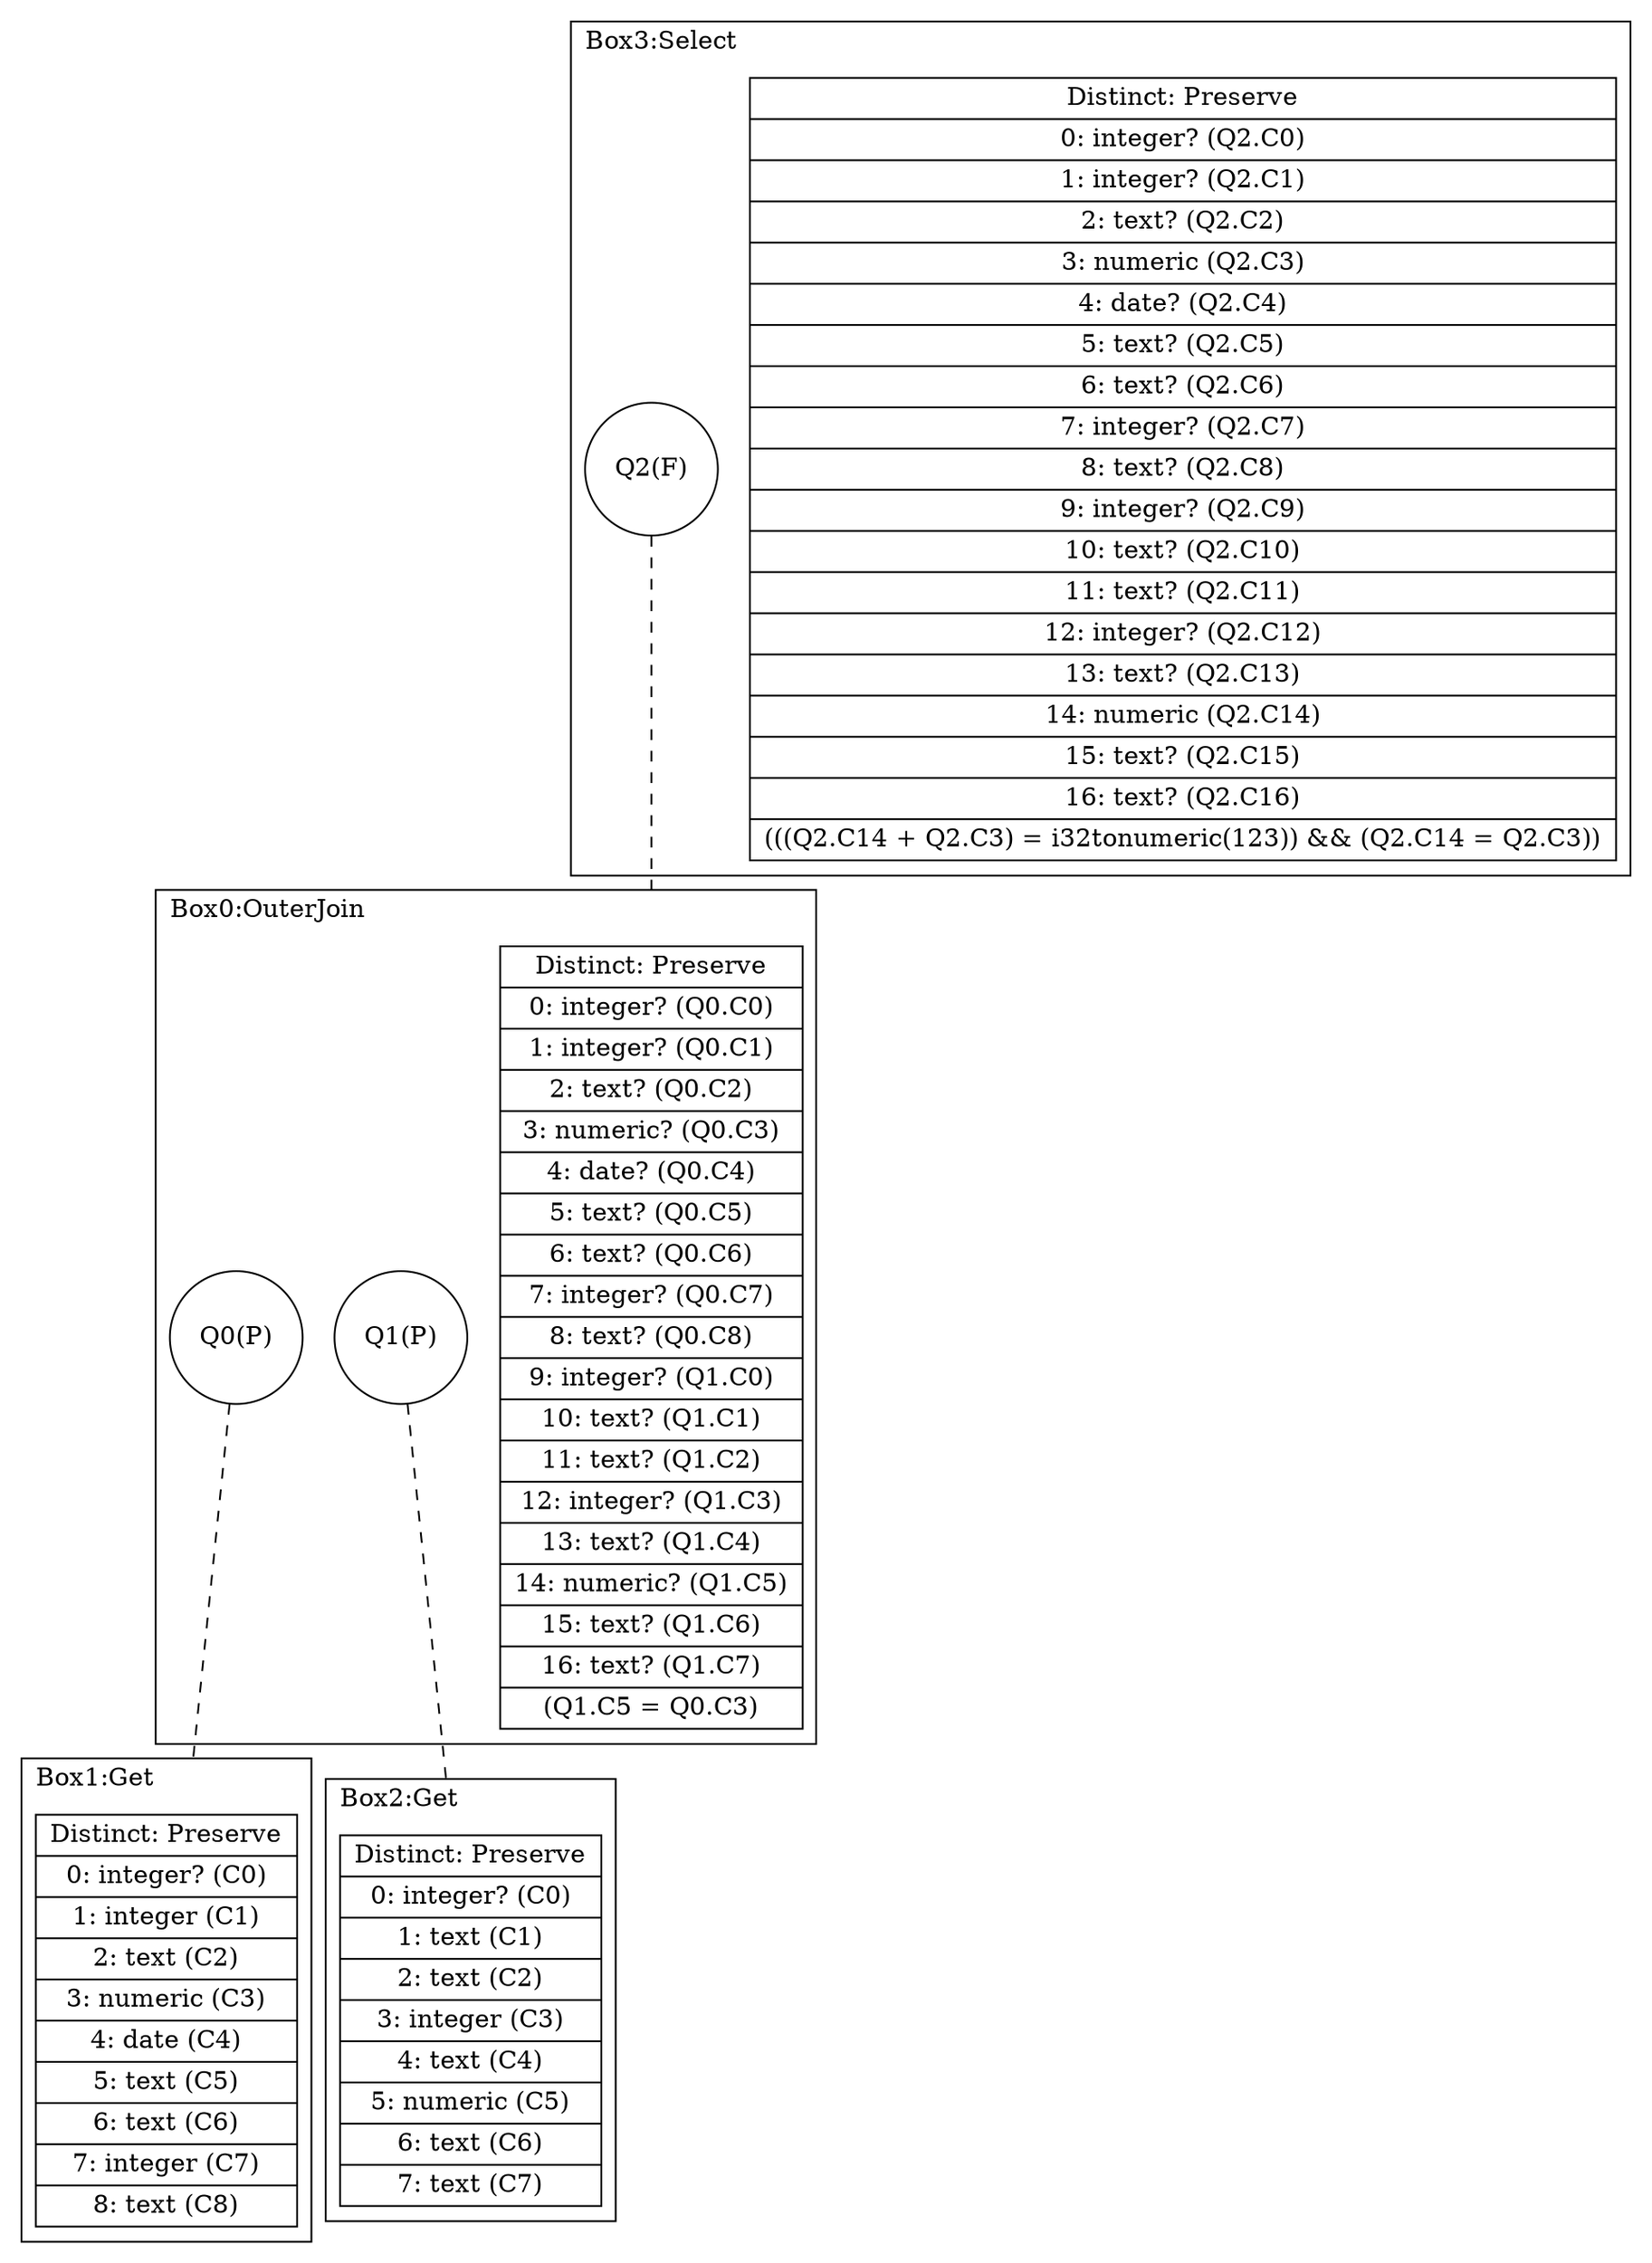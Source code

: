 digraph G {
    compound = true
    labeljust = l
    label = ""
    node [ shape = box ]
    subgraph cluster3 {
        label = "Box3:Select"
        boxhead3 [ shape = record, label = "{ Distinct: Preserve| 0: integer? (Q2.C0)| 1: integer? (Q2.C1)| 2: text? (Q2.C2)| 3: numeric (Q2.C3)| 4: date? (Q2.C4)| 5: text? (Q2.C5)| 6: text? (Q2.C6)| 7: integer? (Q2.C7)| 8: text? (Q2.C8)| 9: integer? (Q2.C9)| 10: text? (Q2.C10)| 11: text? (Q2.C11)| 12: integer? (Q2.C12)| 13: text? (Q2.C13)| 14: numeric (Q2.C14)| 15: text? (Q2.C15)| 16: text? (Q2.C16)| (((Q2.C14 + Q2.C3) = i32tonumeric(123)) && (Q2.C14 = Q2.C3)) }" ]
        {
            rank = same
            node [ shape = circle ]
            Q2 [ label = "Q2(F)" ]
        }
    }
    subgraph cluster0 {
        label = "Box0:OuterJoin"
        boxhead0 [ shape = record, label = "{ Distinct: Preserve| 0: integer? (Q0.C0)| 1: integer? (Q0.C1)| 2: text? (Q0.C2)| 3: numeric? (Q0.C3)| 4: date? (Q0.C4)| 5: text? (Q0.C5)| 6: text? (Q0.C6)| 7: integer? (Q0.C7)| 8: text? (Q0.C8)| 9: integer? (Q1.C0)| 10: text? (Q1.C1)| 11: text? (Q1.C2)| 12: integer? (Q1.C3)| 13: text? (Q1.C4)| 14: numeric? (Q1.C5)| 15: text? (Q1.C6)| 16: text? (Q1.C7)| (Q1.C5 = Q0.C3) }" ]
        {
            rank = same
            node [ shape = circle ]
            Q0 [ label = "Q0(P)" ]
            Q1 [ label = "Q1(P)" ]
        }
    }
    subgraph cluster1 {
        label = "Box1:Get"
        boxhead1 [ shape = record, label = "{ Distinct: Preserve| 0: integer? (C0)| 1: integer (C1)| 2: text (C2)| 3: numeric (C3)| 4: date (C4)| 5: text (C5)| 6: text (C6)| 7: integer (C7)| 8: text (C8) }" ]
        {
            rank = same
        }
    }
    subgraph cluster2 {
        label = "Box2:Get"
        boxhead2 [ shape = record, label = "{ Distinct: Preserve| 0: integer? (C0)| 1: text (C1)| 2: text (C2)| 3: integer (C3)| 4: text (C4)| 5: numeric (C5)| 6: text (C6)| 7: text (C7) }" ]
        {
            rank = same
        }
    }
    edge [ arrowhead = none, style = dashed ]
    Q2 -> boxhead0 [ lhead = cluster0 ]
    Q0 -> boxhead1 [ lhead = cluster1 ]
    Q1 -> boxhead2 [ lhead = cluster2 ]
}
